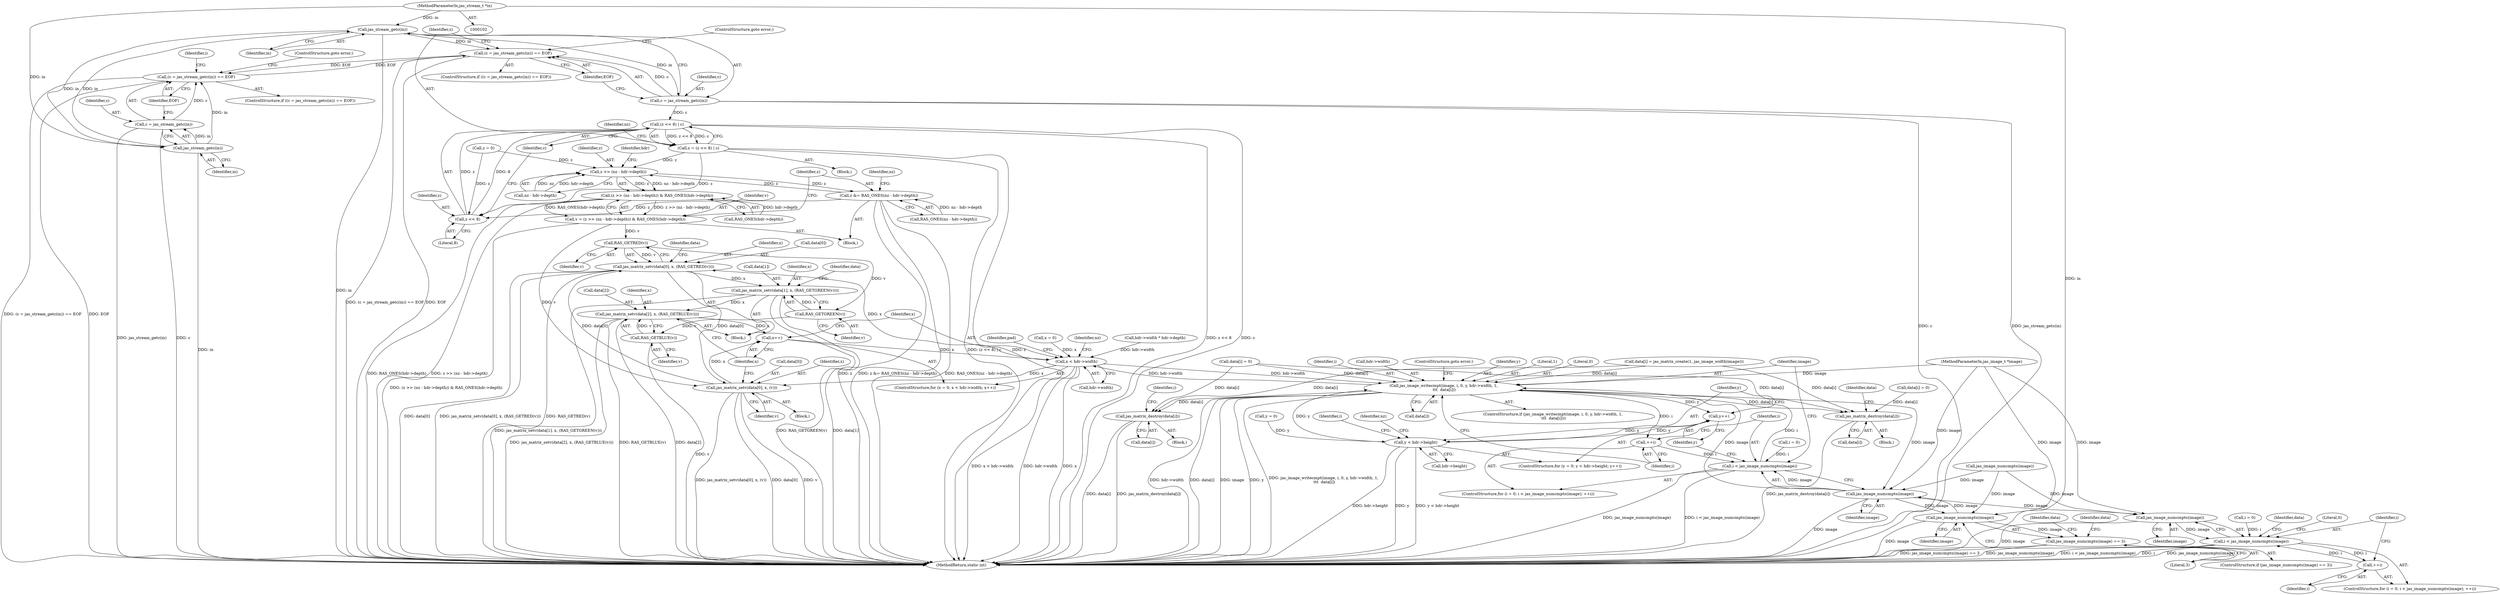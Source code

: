 digraph "0_jasper_411a4068f8c464e883358bf403a3e25158863823_0@pointer" {
"1000103" [label="(MethodParameterIn,jas_stream_t *in)"];
"1000220" [label="(Call,jas_stream_getc(in))"];
"1000217" [label="(Call,(c = jas_stream_getc(in)) == EOF)"];
"1000301" [label="(Call,(c = jas_stream_getc(in)) == EOF)"];
"1000218" [label="(Call,c = jas_stream_getc(in))"];
"1000227" [label="(Call,(z << 8) | c)"];
"1000225" [label="(Call,z = (z << 8) | c)"];
"1000228" [label="(Call,z << 8)"];
"1000238" [label="(Call,z >> (nz - hdr->depth))"];
"1000237" [label="(Call,(z >> (nz - hdr->depth)) & RAS_ONES(hdr->depth))"];
"1000235" [label="(Call,v = (z >> (nz - hdr->depth)) & RAS_ONES(hdr->depth))"];
"1000273" [label="(Call,RAS_GETRED(v))"];
"1000268" [label="(Call,jas_matrix_setv(data[0], x, (RAS_GETRED(v))))"];
"1000275" [label="(Call,jas_matrix_setv(data[1], x, (RAS_GETGREEN(v))))"];
"1000282" [label="(Call,jas_matrix_setv(data[2], x, (RAS_GETBLUE(v))))"];
"1000206" [label="(Call,x++)"];
"1000201" [label="(Call,x < hdr->width)"];
"1000291" [label="(Call,jas_matrix_setv(data[0], x, (v)))"];
"1000321" [label="(Call,jas_image_writecmpt(image, i, 0, y, hdr->width, 1,\n \t\t\t  data[i]))"];
"1000188" [label="(Call,y++)"];
"1000183" [label="(Call,y < hdr->height)"];
"1000315" [label="(Call,jas_image_numcmpts(image))"];
"1000264" [label="(Call,jas_image_numcmpts(image))"];
"1000263" [label="(Call,jas_image_numcmpts(image) == 3)"];
"1000313" [label="(Call,i < jas_image_numcmpts(image))"];
"1000341" [label="(Call,jas_image_numcmpts(image))"];
"1000339" [label="(Call,i < jas_image_numcmpts(image))"];
"1000343" [label="(Call,++i)"];
"1000317" [label="(Call,++i)"];
"1000346" [label="(Call,jas_matrix_destroy(data[i]))"];
"1000373" [label="(Call,jas_matrix_destroy(data[i]))"];
"1000280" [label="(Call,RAS_GETGREEN(v))"];
"1000287" [label="(Call,RAS_GETBLUE(v))"];
"1000249" [label="(Call,z &= RAS_ONES(nz - hdr->depth))"];
"1000304" [label="(Call,jas_stream_getc(in))"];
"1000302" [label="(Call,c = jas_stream_getc(in))"];
"1000224" [label="(ControlStructure,goto error;)"];
"1000227" [label="(Call,(z << 8) | c)"];
"1000283" [label="(Call,data[2])"];
"1000226" [label="(Identifier,z)"];
"1000275" [label="(Call,jas_matrix_setv(data[1], x, (RAS_GETGREEN(v))))"];
"1000279" [label="(Identifier,x)"];
"1000277" [label="(Identifier,data)"];
"1000203" [label="(Call,hdr->width)"];
"1000264" [label="(Call,jas_image_numcmpts(image))"];
"1000335" [label="(ControlStructure,for (i = 0; i < jas_image_numcmpts(image); ++i))"];
"1000250" [label="(Identifier,z)"];
"1000272" [label="(Identifier,x)"];
"1000183" [label="(Call,y < hdr->height)"];
"1000201" [label="(Call,x < hdr->width)"];
"1000302" [label="(Call,c = jas_stream_getc(in))"];
"1000233" [label="(Identifier,nz)"];
"1000301" [label="(Call,(c = jas_stream_getc(in)) == EOF)"];
"1000135" [label="(Call,data[i] = 0)"];
"1000298" [label="(Identifier,pad)"];
"1000180" [label="(Call,y = 0)"];
"1000268" [label="(Call,jas_matrix_setv(data[0], x, (RAS_GETRED(v))))"];
"1000325" [label="(Identifier,y)"];
"1000225" [label="(Call,z = (z << 8) | c)"];
"1000308" [label="(ControlStructure,goto error;)"];
"1000188" [label="(Call,y++)"];
"1000179" [label="(ControlStructure,for (y = 0; y < hdr->height; y++))"];
"1000322" [label="(Identifier,image)"];
"1000222" [label="(Identifier,EOF)"];
"1000316" [label="(Identifier,image)"];
"1000270" [label="(Identifier,data)"];
"1000185" [label="(Call,hdr->height)"];
"1000339" [label="(Call,i < jas_image_numcmpts(image))"];
"1000258" [label="(Identifier,nz)"];
"1000330" [label="(Call,data[i])"];
"1000194" [label="(Call,z = 0)"];
"1000336" [label="(Call,i = 0)"];
"1000265" [label="(Identifier,image)"];
"1000366" [label="(Identifier,i)"];
"1000329" [label="(Literal,1)"];
"1000324" [label="(Literal,0)"];
"1000286" [label="(Identifier,x)"];
"1000230" [label="(Literal,8)"];
"1000198" [label="(Call,x = 0)"];
"1000217" [label="(Call,(c = jas_stream_getc(in)) == EOF)"];
"1000341" [label="(Call,jas_image_numcmpts(image))"];
"1000229" [label="(Identifier,z)"];
"1000345" [label="(Block,)"];
"1000189" [label="(Identifier,y)"];
"1000235" [label="(Call,v = (z >> (nz - hdr->depth)) & RAS_ONES(hdr->depth))"];
"1000323" [label="(Identifier,i)"];
"1000306" [label="(Identifier,EOF)"];
"1000245" [label="(Call,RAS_ONES(hdr->depth))"];
"1000284" [label="(Identifier,data)"];
"1000282" [label="(Call,jas_matrix_setv(data[2], x, (RAS_GETBLUE(v))))"];
"1000326" [label="(Call,hdr->width)"];
"1000352" [label="(Identifier,data)"];
"1000228" [label="(Call,z << 8)"];
"1000153" [label="(Call,data[i] = jas_matrix_create(1, jas_image_width(image)))"];
"1000300" [label="(ControlStructure,if ((c = jas_stream_getc(in)) == EOF))"];
"1000287" [label="(Call,RAS_GETBLUE(v))"];
"1000350" [label="(Call,data[i] = 0)"];
"1000303" [label="(Identifier,c)"];
"1000334" [label="(ControlStructure,goto error;)"];
"1000305" [label="(Identifier,in)"];
"1000216" [label="(ControlStructure,if ((c = jas_stream_getc(in)) == EOF))"];
"1000263" [label="(Call,jas_image_numcmpts(image) == 3)"];
"1000267" [label="(Block,)"];
"1000291" [label="(Call,jas_matrix_setv(data[0], x, (v)))"];
"1000184" [label="(Identifier,y)"];
"1000309" [label="(ControlStructure,for (i = 0; i < jas_image_numcmpts(image); ++i))"];
"1000343" [label="(Call,++i)"];
"1000342" [label="(Identifier,image)"];
"1000314" [label="(Identifier,i)"];
"1000380" [label="(MethodReturn,static int)"];
"1000337" [label="(Identifier,i)"];
"1000292" [label="(Call,data[0])"];
"1000269" [label="(Call,data[0])"];
"1000315" [label="(Call,jas_image_numcmpts(image))"];
"1000240" [label="(Call,nz - hdr->depth)"];
"1000211" [label="(Identifier,nz)"];
"1000266" [label="(Literal,3)"];
"1000344" [label="(Identifier,i)"];
"1000197" [label="(ControlStructure,for (x = 0; x < hdr->width; x++))"];
"1000374" [label="(Call,data[i])"];
"1000318" [label="(Identifier,i)"];
"1000170" [label="(Call,hdr->width * hdr->depth)"];
"1000146" [label="(Call,jas_image_numcmpts(image))"];
"1000290" [label="(Block,)"];
"1000346" [label="(Call,jas_matrix_destroy(data[i]))"];
"1000238" [label="(Call,z >> (nz - hdr->depth))"];
"1000293" [label="(Identifier,data)"];
"1000304" [label="(Call,jas_stream_getc(in))"];
"1000207" [label="(Identifier,x)"];
"1000276" [label="(Call,data[1])"];
"1000320" [label="(ControlStructure,if (jas_image_writecmpt(image, i, 0, y, hdr->width, 1,\n \t\t\t  data[i])))"];
"1000262" [label="(ControlStructure,if (jas_image_numcmpts(image) == 3))"];
"1000347" [label="(Call,data[i])"];
"1000288" [label="(Identifier,v)"];
"1000192" [label="(Identifier,nz)"];
"1000239" [label="(Identifier,z)"];
"1000280" [label="(Call,RAS_GETGREEN(v))"];
"1000348" [label="(Identifier,data)"];
"1000321" [label="(Call,jas_image_writecmpt(image, i, 0, y, hdr->width, 1,\n \t\t\t  data[i]))"];
"1000372" [label="(Block,)"];
"1000220" [label="(Call,jas_stream_getc(in))"];
"1000218" [label="(Call,c = jas_stream_getc(in))"];
"1000313" [label="(Call,i < jas_image_numcmpts(image))"];
"1000295" [label="(Identifier,x)"];
"1000296" [label="(Identifier,v)"];
"1000247" [label="(Identifier,hdr)"];
"1000251" [label="(Call,RAS_ONES(nz - hdr->depth))"];
"1000219" [label="(Identifier,c)"];
"1000311" [label="(Identifier,i)"];
"1000281" [label="(Identifier,v)"];
"1000236" [label="(Identifier,v)"];
"1000249" [label="(Call,z &= RAS_ONES(nz - hdr->depth))"];
"1000103" [label="(MethodParameterIn,jas_stream_t *in)"];
"1000273" [label="(Call,RAS_GETRED(v))"];
"1000106" [label="(MethodParameterIn,jas_image_t *image)"];
"1000356" [label="(Literal,0)"];
"1000221" [label="(Identifier,in)"];
"1000231" [label="(Identifier,c)"];
"1000373" [label="(Call,jas_matrix_destroy(data[i]))"];
"1000215" [label="(Block,)"];
"1000237" [label="(Call,(z >> (nz - hdr->depth)) & RAS_ONES(hdr->depth))"];
"1000206" [label="(Call,x++)"];
"1000340" [label="(Identifier,i)"];
"1000317" [label="(Call,++i)"];
"1000208" [label="(Block,)"];
"1000202" [label="(Identifier,x)"];
"1000274" [label="(Identifier,v)"];
"1000310" [label="(Call,i = 0)"];
"1000103" -> "1000102"  [label="AST: "];
"1000103" -> "1000380"  [label="DDG: in"];
"1000103" -> "1000220"  [label="DDG: in"];
"1000103" -> "1000304"  [label="DDG: in"];
"1000220" -> "1000218"  [label="AST: "];
"1000220" -> "1000221"  [label="CFG: "];
"1000221" -> "1000220"  [label="AST: "];
"1000218" -> "1000220"  [label="CFG: "];
"1000220" -> "1000380"  [label="DDG: in"];
"1000220" -> "1000217"  [label="DDG: in"];
"1000220" -> "1000218"  [label="DDG: in"];
"1000304" -> "1000220"  [label="DDG: in"];
"1000220" -> "1000304"  [label="DDG: in"];
"1000217" -> "1000216"  [label="AST: "];
"1000217" -> "1000222"  [label="CFG: "];
"1000218" -> "1000217"  [label="AST: "];
"1000222" -> "1000217"  [label="AST: "];
"1000224" -> "1000217"  [label="CFG: "];
"1000226" -> "1000217"  [label="CFG: "];
"1000217" -> "1000380"  [label="DDG: (c = jas_stream_getc(in)) == EOF"];
"1000217" -> "1000380"  [label="DDG: EOF"];
"1000218" -> "1000217"  [label="DDG: c"];
"1000301" -> "1000217"  [label="DDG: EOF"];
"1000217" -> "1000301"  [label="DDG: EOF"];
"1000301" -> "1000300"  [label="AST: "];
"1000301" -> "1000306"  [label="CFG: "];
"1000302" -> "1000301"  [label="AST: "];
"1000306" -> "1000301"  [label="AST: "];
"1000308" -> "1000301"  [label="CFG: "];
"1000311" -> "1000301"  [label="CFG: "];
"1000301" -> "1000380"  [label="DDG: (c = jas_stream_getc(in)) == EOF"];
"1000301" -> "1000380"  [label="DDG: EOF"];
"1000302" -> "1000301"  [label="DDG: c"];
"1000304" -> "1000301"  [label="DDG: in"];
"1000219" -> "1000218"  [label="AST: "];
"1000222" -> "1000218"  [label="CFG: "];
"1000218" -> "1000380"  [label="DDG: c"];
"1000218" -> "1000380"  [label="DDG: jas_stream_getc(in)"];
"1000218" -> "1000227"  [label="DDG: c"];
"1000227" -> "1000225"  [label="AST: "];
"1000227" -> "1000231"  [label="CFG: "];
"1000228" -> "1000227"  [label="AST: "];
"1000231" -> "1000227"  [label="AST: "];
"1000225" -> "1000227"  [label="CFG: "];
"1000227" -> "1000380"  [label="DDG: z << 8"];
"1000227" -> "1000380"  [label="DDG: c"];
"1000227" -> "1000225"  [label="DDG: z << 8"];
"1000227" -> "1000225"  [label="DDG: c"];
"1000228" -> "1000227"  [label="DDG: z"];
"1000228" -> "1000227"  [label="DDG: 8"];
"1000225" -> "1000215"  [label="AST: "];
"1000226" -> "1000225"  [label="AST: "];
"1000233" -> "1000225"  [label="CFG: "];
"1000225" -> "1000380"  [label="DDG: (z << 8) | c"];
"1000225" -> "1000380"  [label="DDG: z"];
"1000225" -> "1000228"  [label="DDG: z"];
"1000225" -> "1000238"  [label="DDG: z"];
"1000228" -> "1000230"  [label="CFG: "];
"1000229" -> "1000228"  [label="AST: "];
"1000230" -> "1000228"  [label="AST: "];
"1000231" -> "1000228"  [label="CFG: "];
"1000194" -> "1000228"  [label="DDG: z"];
"1000249" -> "1000228"  [label="DDG: z"];
"1000238" -> "1000237"  [label="AST: "];
"1000238" -> "1000240"  [label="CFG: "];
"1000239" -> "1000238"  [label="AST: "];
"1000240" -> "1000238"  [label="AST: "];
"1000247" -> "1000238"  [label="CFG: "];
"1000238" -> "1000237"  [label="DDG: z"];
"1000238" -> "1000237"  [label="DDG: nz - hdr->depth"];
"1000194" -> "1000238"  [label="DDG: z"];
"1000249" -> "1000238"  [label="DDG: z"];
"1000240" -> "1000238"  [label="DDG: nz"];
"1000240" -> "1000238"  [label="DDG: hdr->depth"];
"1000238" -> "1000249"  [label="DDG: z"];
"1000237" -> "1000235"  [label="AST: "];
"1000237" -> "1000245"  [label="CFG: "];
"1000245" -> "1000237"  [label="AST: "];
"1000235" -> "1000237"  [label="CFG: "];
"1000237" -> "1000380"  [label="DDG: RAS_ONES(hdr->depth)"];
"1000237" -> "1000380"  [label="DDG: z >> (nz - hdr->depth)"];
"1000237" -> "1000235"  [label="DDG: z >> (nz - hdr->depth)"];
"1000237" -> "1000235"  [label="DDG: RAS_ONES(hdr->depth)"];
"1000245" -> "1000237"  [label="DDG: hdr->depth"];
"1000235" -> "1000208"  [label="AST: "];
"1000236" -> "1000235"  [label="AST: "];
"1000250" -> "1000235"  [label="CFG: "];
"1000235" -> "1000380"  [label="DDG: (z >> (nz - hdr->depth)) & RAS_ONES(hdr->depth)"];
"1000235" -> "1000273"  [label="DDG: v"];
"1000235" -> "1000291"  [label="DDG: v"];
"1000273" -> "1000268"  [label="AST: "];
"1000273" -> "1000274"  [label="CFG: "];
"1000274" -> "1000273"  [label="AST: "];
"1000268" -> "1000273"  [label="CFG: "];
"1000273" -> "1000268"  [label="DDG: v"];
"1000273" -> "1000280"  [label="DDG: v"];
"1000268" -> "1000267"  [label="AST: "];
"1000269" -> "1000268"  [label="AST: "];
"1000272" -> "1000268"  [label="AST: "];
"1000277" -> "1000268"  [label="CFG: "];
"1000268" -> "1000380"  [label="DDG: data[0]"];
"1000268" -> "1000380"  [label="DDG: jas_matrix_setv(data[0], x, (RAS_GETRED(v)))"];
"1000268" -> "1000380"  [label="DDG: RAS_GETRED(v)"];
"1000291" -> "1000268"  [label="DDG: data[0]"];
"1000201" -> "1000268"  [label="DDG: x"];
"1000268" -> "1000275"  [label="DDG: x"];
"1000268" -> "1000291"  [label="DDG: data[0]"];
"1000275" -> "1000267"  [label="AST: "];
"1000275" -> "1000280"  [label="CFG: "];
"1000276" -> "1000275"  [label="AST: "];
"1000279" -> "1000275"  [label="AST: "];
"1000280" -> "1000275"  [label="AST: "];
"1000284" -> "1000275"  [label="CFG: "];
"1000275" -> "1000380"  [label="DDG: jas_matrix_setv(data[1], x, (RAS_GETGREEN(v)))"];
"1000275" -> "1000380"  [label="DDG: RAS_GETGREEN(v)"];
"1000275" -> "1000380"  [label="DDG: data[1]"];
"1000280" -> "1000275"  [label="DDG: v"];
"1000275" -> "1000282"  [label="DDG: x"];
"1000282" -> "1000267"  [label="AST: "];
"1000282" -> "1000287"  [label="CFG: "];
"1000283" -> "1000282"  [label="AST: "];
"1000286" -> "1000282"  [label="AST: "];
"1000287" -> "1000282"  [label="AST: "];
"1000207" -> "1000282"  [label="CFG: "];
"1000282" -> "1000380"  [label="DDG: jas_matrix_setv(data[2], x, (RAS_GETBLUE(v)))"];
"1000282" -> "1000380"  [label="DDG: RAS_GETBLUE(v)"];
"1000282" -> "1000380"  [label="DDG: data[2]"];
"1000282" -> "1000206"  [label="DDG: x"];
"1000287" -> "1000282"  [label="DDG: v"];
"1000206" -> "1000197"  [label="AST: "];
"1000206" -> "1000207"  [label="CFG: "];
"1000207" -> "1000206"  [label="AST: "];
"1000202" -> "1000206"  [label="CFG: "];
"1000206" -> "1000201"  [label="DDG: x"];
"1000291" -> "1000206"  [label="DDG: x"];
"1000201" -> "1000197"  [label="AST: "];
"1000201" -> "1000203"  [label="CFG: "];
"1000202" -> "1000201"  [label="AST: "];
"1000203" -> "1000201"  [label="AST: "];
"1000211" -> "1000201"  [label="CFG: "];
"1000298" -> "1000201"  [label="CFG: "];
"1000201" -> "1000380"  [label="DDG: x < hdr->width"];
"1000201" -> "1000380"  [label="DDG: hdr->width"];
"1000201" -> "1000380"  [label="DDG: x"];
"1000198" -> "1000201"  [label="DDG: x"];
"1000321" -> "1000201"  [label="DDG: hdr->width"];
"1000170" -> "1000201"  [label="DDG: hdr->width"];
"1000201" -> "1000291"  [label="DDG: x"];
"1000201" -> "1000321"  [label="DDG: hdr->width"];
"1000291" -> "1000290"  [label="AST: "];
"1000291" -> "1000296"  [label="CFG: "];
"1000292" -> "1000291"  [label="AST: "];
"1000295" -> "1000291"  [label="AST: "];
"1000296" -> "1000291"  [label="AST: "];
"1000207" -> "1000291"  [label="CFG: "];
"1000291" -> "1000380"  [label="DDG: jas_matrix_setv(data[0], x, (v))"];
"1000291" -> "1000380"  [label="DDG: data[0]"];
"1000291" -> "1000380"  [label="DDG: v"];
"1000321" -> "1000320"  [label="AST: "];
"1000321" -> "1000330"  [label="CFG: "];
"1000322" -> "1000321"  [label="AST: "];
"1000323" -> "1000321"  [label="AST: "];
"1000324" -> "1000321"  [label="AST: "];
"1000325" -> "1000321"  [label="AST: "];
"1000326" -> "1000321"  [label="AST: "];
"1000329" -> "1000321"  [label="AST: "];
"1000330" -> "1000321"  [label="AST: "];
"1000334" -> "1000321"  [label="CFG: "];
"1000318" -> "1000321"  [label="CFG: "];
"1000321" -> "1000380"  [label="DDG: hdr->width"];
"1000321" -> "1000380"  [label="DDG: data[i]"];
"1000321" -> "1000380"  [label="DDG: image"];
"1000321" -> "1000380"  [label="DDG: y"];
"1000321" -> "1000380"  [label="DDG: jas_image_writecmpt(image, i, 0, y, hdr->width, 1,\n \t\t\t  data[i])"];
"1000321" -> "1000188"  [label="DDG: y"];
"1000321" -> "1000315"  [label="DDG: image"];
"1000321" -> "1000317"  [label="DDG: i"];
"1000315" -> "1000321"  [label="DDG: image"];
"1000106" -> "1000321"  [label="DDG: image"];
"1000313" -> "1000321"  [label="DDG: i"];
"1000183" -> "1000321"  [label="DDG: y"];
"1000153" -> "1000321"  [label="DDG: data[i]"];
"1000135" -> "1000321"  [label="DDG: data[i]"];
"1000321" -> "1000346"  [label="DDG: data[i]"];
"1000321" -> "1000373"  [label="DDG: data[i]"];
"1000188" -> "1000179"  [label="AST: "];
"1000188" -> "1000189"  [label="CFG: "];
"1000189" -> "1000188"  [label="AST: "];
"1000184" -> "1000188"  [label="CFG: "];
"1000188" -> "1000183"  [label="DDG: y"];
"1000183" -> "1000188"  [label="DDG: y"];
"1000183" -> "1000179"  [label="AST: "];
"1000183" -> "1000185"  [label="CFG: "];
"1000184" -> "1000183"  [label="AST: "];
"1000185" -> "1000183"  [label="AST: "];
"1000192" -> "1000183"  [label="CFG: "];
"1000337" -> "1000183"  [label="CFG: "];
"1000183" -> "1000380"  [label="DDG: hdr->height"];
"1000183" -> "1000380"  [label="DDG: y"];
"1000183" -> "1000380"  [label="DDG: y < hdr->height"];
"1000180" -> "1000183"  [label="DDG: y"];
"1000315" -> "1000313"  [label="AST: "];
"1000315" -> "1000316"  [label="CFG: "];
"1000316" -> "1000315"  [label="AST: "];
"1000313" -> "1000315"  [label="CFG: "];
"1000315" -> "1000380"  [label="DDG: image"];
"1000315" -> "1000264"  [label="DDG: image"];
"1000315" -> "1000313"  [label="DDG: image"];
"1000264" -> "1000315"  [label="DDG: image"];
"1000146" -> "1000315"  [label="DDG: image"];
"1000106" -> "1000315"  [label="DDG: image"];
"1000315" -> "1000341"  [label="DDG: image"];
"1000264" -> "1000263"  [label="AST: "];
"1000264" -> "1000265"  [label="CFG: "];
"1000265" -> "1000264"  [label="AST: "];
"1000266" -> "1000264"  [label="CFG: "];
"1000264" -> "1000380"  [label="DDG: image"];
"1000264" -> "1000263"  [label="DDG: image"];
"1000146" -> "1000264"  [label="DDG: image"];
"1000106" -> "1000264"  [label="DDG: image"];
"1000263" -> "1000262"  [label="AST: "];
"1000263" -> "1000266"  [label="CFG: "];
"1000266" -> "1000263"  [label="AST: "];
"1000270" -> "1000263"  [label="CFG: "];
"1000293" -> "1000263"  [label="CFG: "];
"1000263" -> "1000380"  [label="DDG: jas_image_numcmpts(image) == 3"];
"1000263" -> "1000380"  [label="DDG: jas_image_numcmpts(image)"];
"1000313" -> "1000309"  [label="AST: "];
"1000314" -> "1000313"  [label="AST: "];
"1000322" -> "1000313"  [label="CFG: "];
"1000189" -> "1000313"  [label="CFG: "];
"1000313" -> "1000380"  [label="DDG: jas_image_numcmpts(image)"];
"1000313" -> "1000380"  [label="DDG: i < jas_image_numcmpts(image)"];
"1000317" -> "1000313"  [label="DDG: i"];
"1000310" -> "1000313"  [label="DDG: i"];
"1000341" -> "1000339"  [label="AST: "];
"1000341" -> "1000342"  [label="CFG: "];
"1000342" -> "1000341"  [label="AST: "];
"1000339" -> "1000341"  [label="CFG: "];
"1000341" -> "1000380"  [label="DDG: image"];
"1000341" -> "1000339"  [label="DDG: image"];
"1000146" -> "1000341"  [label="DDG: image"];
"1000106" -> "1000341"  [label="DDG: image"];
"1000339" -> "1000335"  [label="AST: "];
"1000340" -> "1000339"  [label="AST: "];
"1000348" -> "1000339"  [label="CFG: "];
"1000356" -> "1000339"  [label="CFG: "];
"1000339" -> "1000380"  [label="DDG: i < jas_image_numcmpts(image)"];
"1000339" -> "1000380"  [label="DDG: i"];
"1000339" -> "1000380"  [label="DDG: jas_image_numcmpts(image)"];
"1000343" -> "1000339"  [label="DDG: i"];
"1000336" -> "1000339"  [label="DDG: i"];
"1000339" -> "1000343"  [label="DDG: i"];
"1000343" -> "1000335"  [label="AST: "];
"1000343" -> "1000344"  [label="CFG: "];
"1000344" -> "1000343"  [label="AST: "];
"1000340" -> "1000343"  [label="CFG: "];
"1000317" -> "1000309"  [label="AST: "];
"1000317" -> "1000318"  [label="CFG: "];
"1000318" -> "1000317"  [label="AST: "];
"1000314" -> "1000317"  [label="CFG: "];
"1000346" -> "1000345"  [label="AST: "];
"1000346" -> "1000347"  [label="CFG: "];
"1000347" -> "1000346"  [label="AST: "];
"1000352" -> "1000346"  [label="CFG: "];
"1000346" -> "1000380"  [label="DDG: jas_matrix_destroy(data[i])"];
"1000350" -> "1000346"  [label="DDG: data[i]"];
"1000153" -> "1000346"  [label="DDG: data[i]"];
"1000135" -> "1000346"  [label="DDG: data[i]"];
"1000373" -> "1000372"  [label="AST: "];
"1000373" -> "1000374"  [label="CFG: "];
"1000374" -> "1000373"  [label="AST: "];
"1000366" -> "1000373"  [label="CFG: "];
"1000373" -> "1000380"  [label="DDG: jas_matrix_destroy(data[i])"];
"1000373" -> "1000380"  [label="DDG: data[i]"];
"1000153" -> "1000373"  [label="DDG: data[i]"];
"1000135" -> "1000373"  [label="DDG: data[i]"];
"1000280" -> "1000281"  [label="CFG: "];
"1000281" -> "1000280"  [label="AST: "];
"1000280" -> "1000287"  [label="DDG: v"];
"1000287" -> "1000288"  [label="CFG: "];
"1000288" -> "1000287"  [label="AST: "];
"1000287" -> "1000380"  [label="DDG: v"];
"1000249" -> "1000208"  [label="AST: "];
"1000249" -> "1000251"  [label="CFG: "];
"1000250" -> "1000249"  [label="AST: "];
"1000251" -> "1000249"  [label="AST: "];
"1000258" -> "1000249"  [label="CFG: "];
"1000249" -> "1000380"  [label="DDG: RAS_ONES(nz - hdr->depth)"];
"1000249" -> "1000380"  [label="DDG: z"];
"1000249" -> "1000380"  [label="DDG: z &= RAS_ONES(nz - hdr->depth)"];
"1000251" -> "1000249"  [label="DDG: nz - hdr->depth"];
"1000304" -> "1000302"  [label="AST: "];
"1000304" -> "1000305"  [label="CFG: "];
"1000305" -> "1000304"  [label="AST: "];
"1000302" -> "1000304"  [label="CFG: "];
"1000304" -> "1000380"  [label="DDG: in"];
"1000304" -> "1000302"  [label="DDG: in"];
"1000303" -> "1000302"  [label="AST: "];
"1000306" -> "1000302"  [label="CFG: "];
"1000302" -> "1000380"  [label="DDG: jas_stream_getc(in)"];
"1000302" -> "1000380"  [label="DDG: c"];
}
